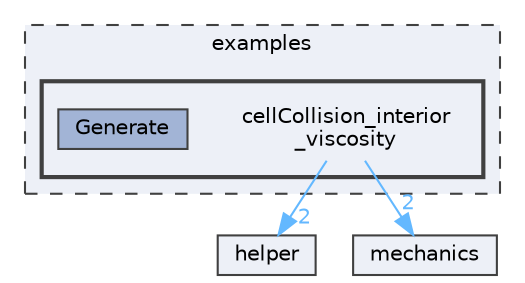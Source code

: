 digraph "examples/cellCollision_interior_viscosity"
{
 // LATEX_PDF_SIZE
  bgcolor="transparent";
  edge [fontname=Helvetica,fontsize=10,labelfontname=Helvetica,labelfontsize=10];
  node [fontname=Helvetica,fontsize=10,shape=box,height=0.2,width=0.4];
  compound=true
  subgraph clusterdir_d28a4824dc47e487b107a5db32ef43c4 {
    graph [ bgcolor="#edf0f7", pencolor="grey25", label="examples", fontname=Helvetica,fontsize=10 style="filled,dashed", URL="dir_d28a4824dc47e487b107a5db32ef43c4.html",tooltip=""]
  subgraph clusterdir_db4a27203279aab228fef0f87ac9716c {
    graph [ bgcolor="#edf0f7", pencolor="grey25", label="", fontname=Helvetica,fontsize=10 style="filled,bold", URL="dir_db4a27203279aab228fef0f87ac9716c.html",tooltip=""]
    dir_db4a27203279aab228fef0f87ac9716c [shape=plaintext, label="cellCollision_interior\l_viscosity"];
  dir_f96169827532da10af4e0206e87fab32 [label="Generate", fillcolor="#a2b4d6", color="grey25", style="filled", URL="dir_f96169827532da10af4e0206e87fab32.html",tooltip=""];
  }
  }
  dir_d634f21e635b1ea642c8b957ecf78b4f [label="helper", fillcolor="#edf0f7", color="grey25", style="filled", URL="dir_d634f21e635b1ea642c8b957ecf78b4f.html",tooltip=""];
  dir_f85e6b512652ee2faa4ff4027d5d7588 [label="mechanics", fillcolor="#edf0f7", color="grey25", style="filled", URL="dir_f85e6b512652ee2faa4ff4027d5d7588.html",tooltip=""];
  dir_db4a27203279aab228fef0f87ac9716c->dir_d634f21e635b1ea642c8b957ecf78b4f [headlabel="2", labeldistance=1.5 headhref="dir_000002_000010.html" href="dir_000002_000010.html" color="steelblue1" fontcolor="steelblue1"];
  dir_db4a27203279aab228fef0f87ac9716c->dir_f85e6b512652ee2faa4ff4027d5d7588 [headlabel="2", labeldistance=1.5 headhref="dir_000002_000012.html" href="dir_000002_000012.html" color="steelblue1" fontcolor="steelblue1"];
}
